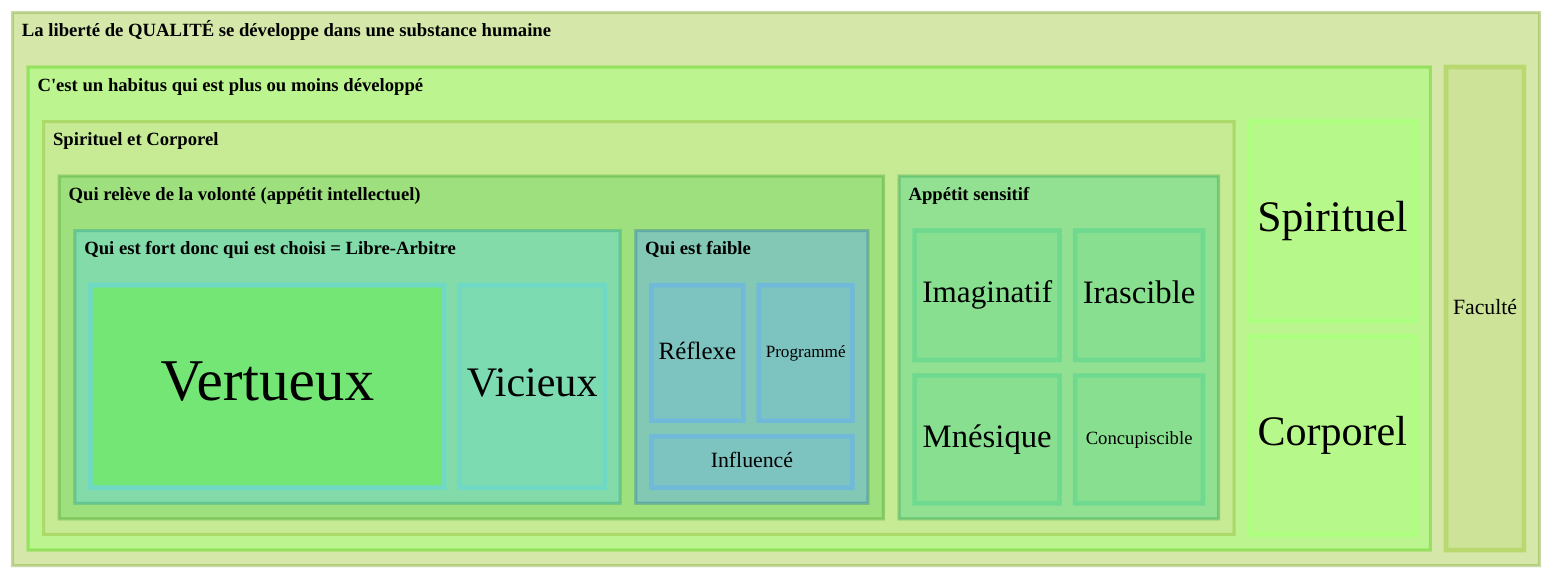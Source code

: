 ---
config:
  theme: forest
  themeVariables:
    fontFamily: verdana
  treemap:
    showValues: false
---
treemap-beta
"La liberté de QUALITÉ se développe dans une substance humaine"
    "C'est un habitus qui est plus ou moins développé"
      "Spirituel et Corporel"
        "Qui relève de la volonté (appétit intellectuel)"
            "Qui est fort donc qui est choisi = Libre-Arbitre"
                "Vertueux":92:::important
                "Vicieux":40
            "Qui est faible"
              "Réflexe":20
              "Programmé":20
              "Influencé":18
        "Appétit sensitif"
            "Irascible":18
            "Concupiscible":18
            "Imaginatif":20
            "Mnésique":20
      "Spirituel":20
      "Corporel":20
    "Faculté":20
classDef important fill:#5F0